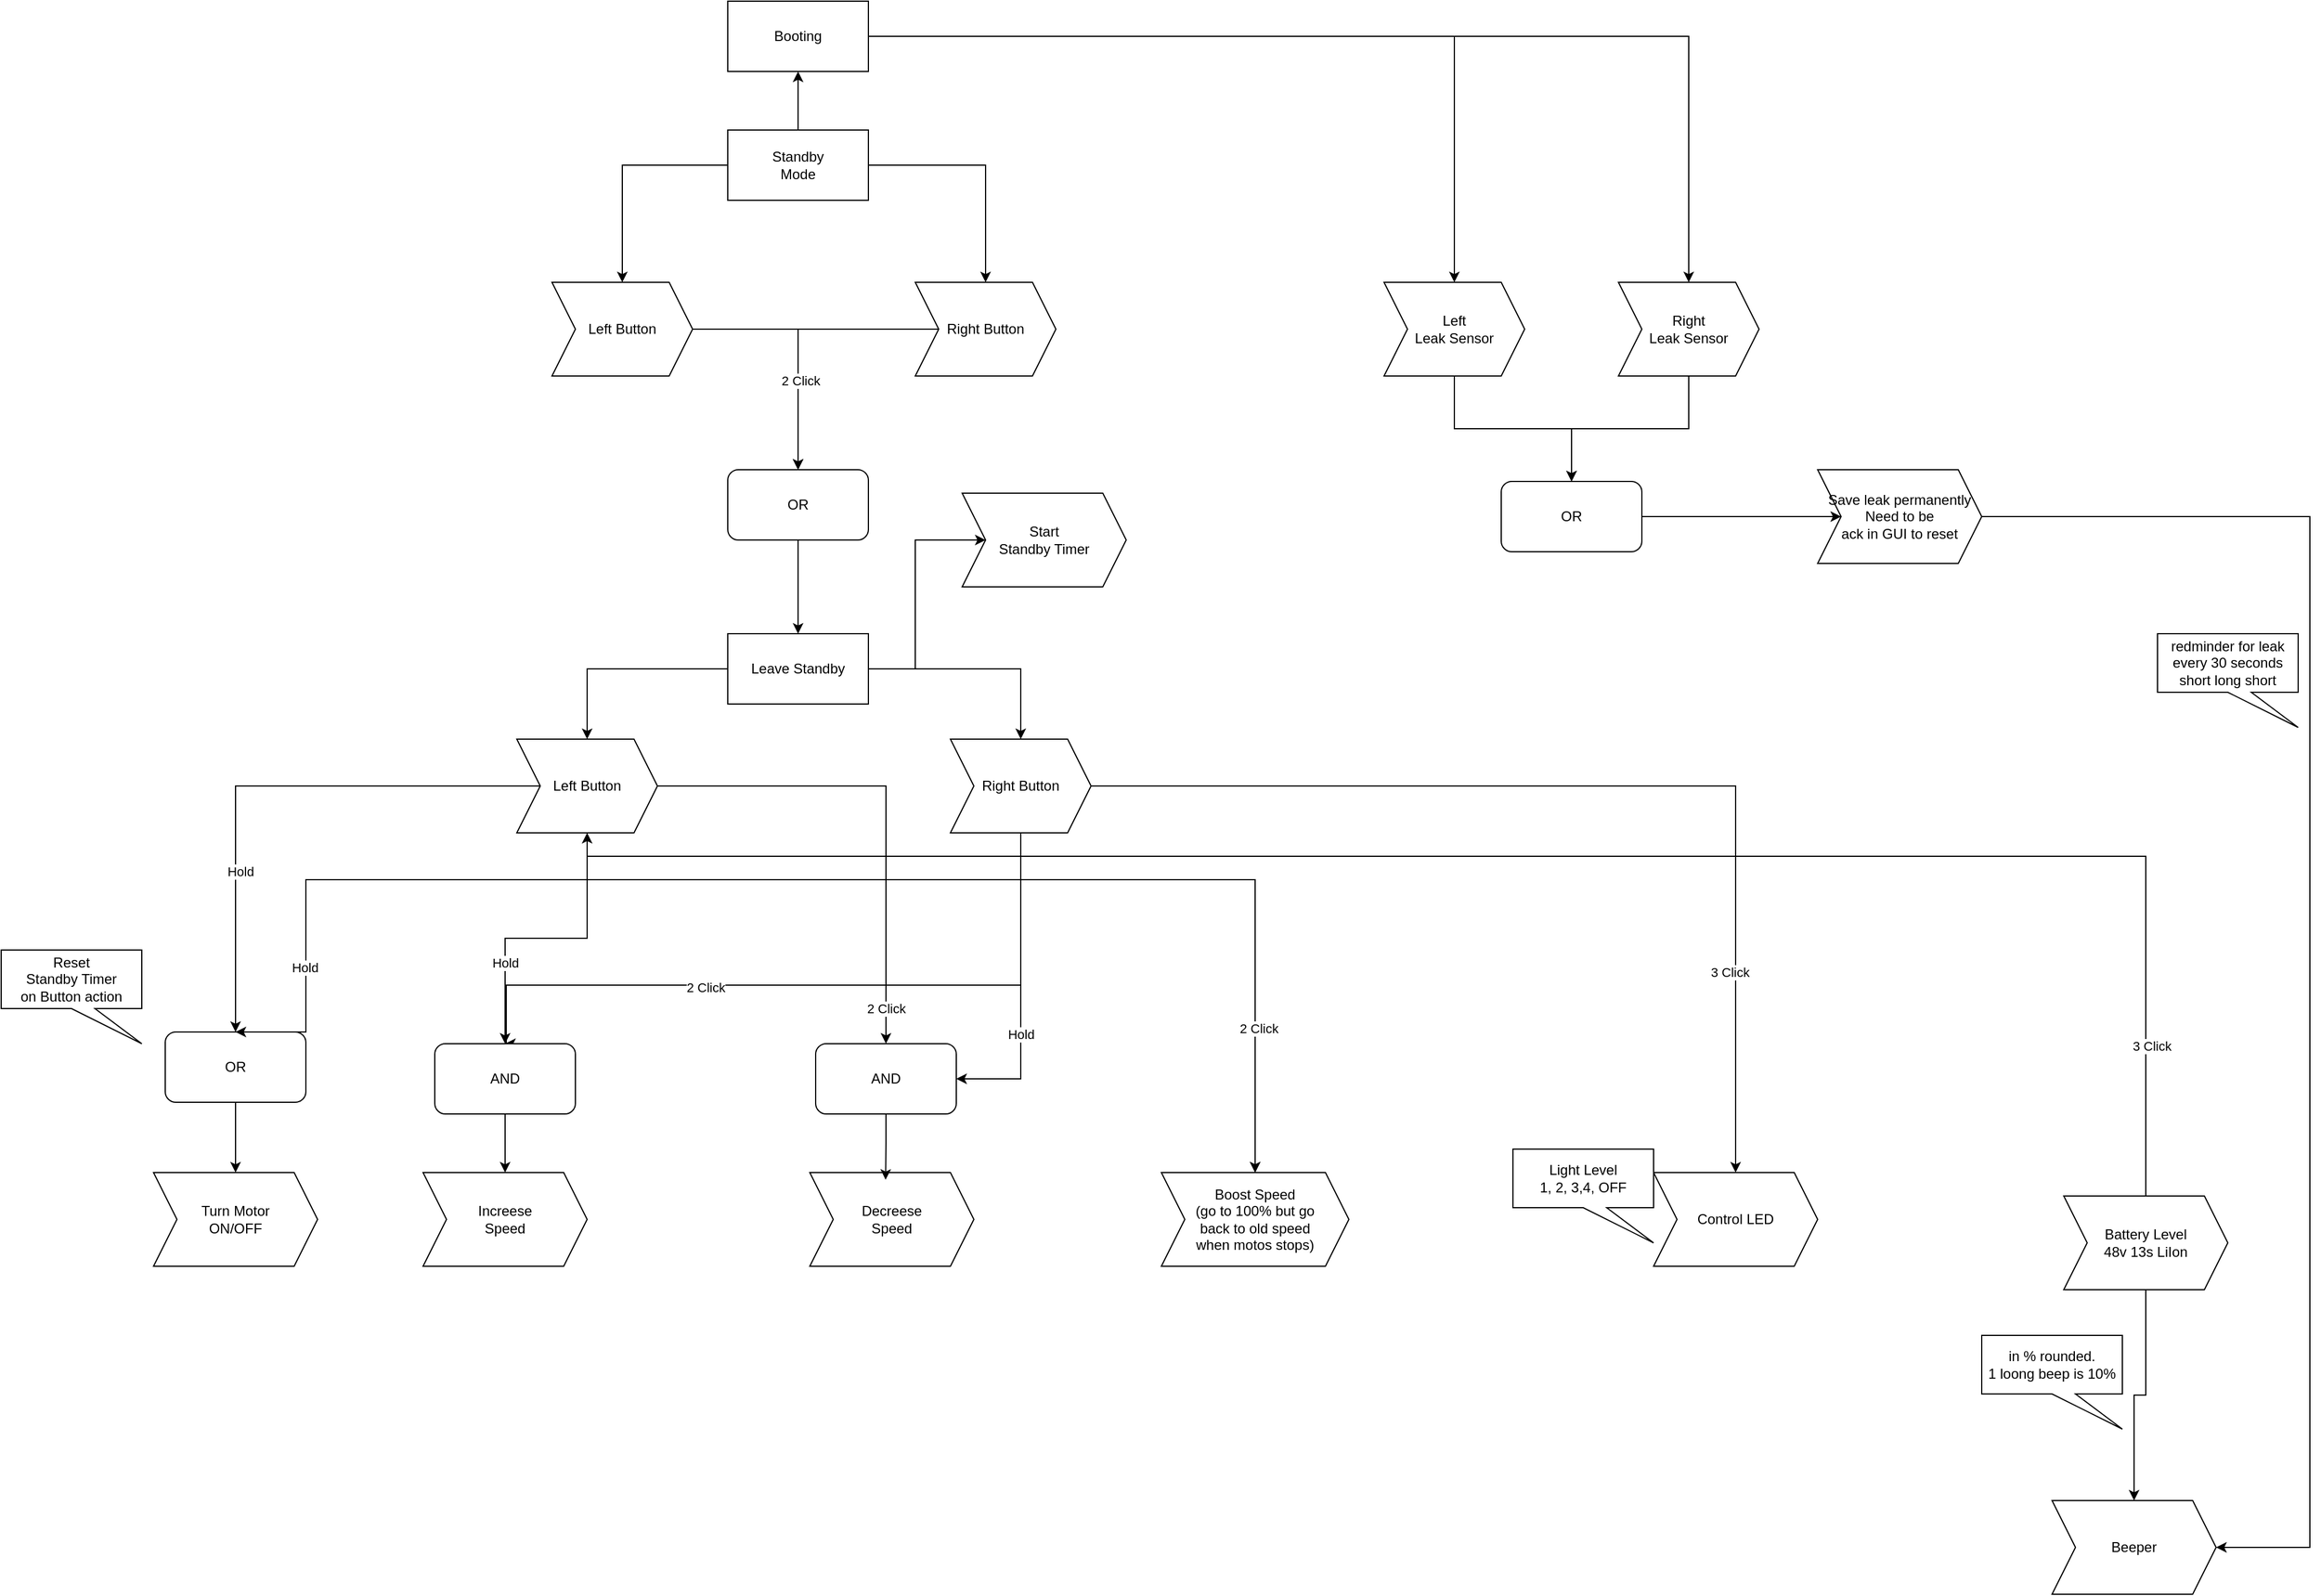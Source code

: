 <mxfile version="21.6.1" type="device">
  <diagram id="C5RBs43oDa-KdzZeNtuy" name="Page-1">
    <mxGraphModel dx="2885" dy="1180" grid="1" gridSize="10" guides="1" tooltips="1" connect="1" arrows="1" fold="1" page="1" pageScale="1" pageWidth="827" pageHeight="1169" math="0" shadow="0">
      <root>
        <mxCell id="WIyWlLk6GJQsqaUBKTNV-0" />
        <mxCell id="WIyWlLk6GJQsqaUBKTNV-1" parent="WIyWlLk6GJQsqaUBKTNV-0" />
        <mxCell id="Yp1p43OJmVTOBkdnjgKH-65" style="edgeStyle=orthogonalEdgeStyle;rounded=0;orthogonalLoop=1;jettySize=auto;html=1;entryX=0.5;entryY=0;entryDx=0;entryDy=0;" parent="WIyWlLk6GJQsqaUBKTNV-1" source="Yp1p43OJmVTOBkdnjgKH-0" target="Yp1p43OJmVTOBkdnjgKH-63" edge="1">
          <mxGeometry relative="1" as="geometry" />
        </mxCell>
        <mxCell id="Yp1p43OJmVTOBkdnjgKH-66" style="edgeStyle=orthogonalEdgeStyle;rounded=0;orthogonalLoop=1;jettySize=auto;html=1;entryX=0.5;entryY=0;entryDx=0;entryDy=0;" parent="WIyWlLk6GJQsqaUBKTNV-1" source="Yp1p43OJmVTOBkdnjgKH-0" target="Yp1p43OJmVTOBkdnjgKH-64" edge="1">
          <mxGeometry relative="1" as="geometry" />
        </mxCell>
        <mxCell id="Yp1p43OJmVTOBkdnjgKH-0" value="Booting" style="rounded=0;whiteSpace=wrap;html=1;" parent="WIyWlLk6GJQsqaUBKTNV-1" vertex="1">
          <mxGeometry x="330" y="30" width="120" height="60" as="geometry" />
        </mxCell>
        <mxCell id="Yp1p43OJmVTOBkdnjgKH-19" style="edgeStyle=orthogonalEdgeStyle;rounded=0;orthogonalLoop=1;jettySize=auto;html=1;entryX=0.5;entryY=0;entryDx=0;entryDy=0;" parent="WIyWlLk6GJQsqaUBKTNV-1" source="Yp1p43OJmVTOBkdnjgKH-1" target="Yp1p43OJmVTOBkdnjgKH-11" edge="1">
          <mxGeometry relative="1" as="geometry" />
        </mxCell>
        <mxCell id="Yp1p43OJmVTOBkdnjgKH-1" value="Left Button" style="shape=step;perimeter=stepPerimeter;whiteSpace=wrap;html=1;fixedSize=1;" parent="WIyWlLk6GJQsqaUBKTNV-1" vertex="1">
          <mxGeometry x="180" y="270" width="120" height="80" as="geometry" />
        </mxCell>
        <mxCell id="Yp1p43OJmVTOBkdnjgKH-20" style="edgeStyle=orthogonalEdgeStyle;rounded=0;orthogonalLoop=1;jettySize=auto;html=1;entryX=0.5;entryY=0;entryDx=0;entryDy=0;" parent="WIyWlLk6GJQsqaUBKTNV-1" source="Yp1p43OJmVTOBkdnjgKH-2" target="Yp1p43OJmVTOBkdnjgKH-11" edge="1">
          <mxGeometry relative="1" as="geometry" />
        </mxCell>
        <mxCell id="Yp1p43OJmVTOBkdnjgKH-21" value="2 Click" style="edgeLabel;html=1;align=center;verticalAlign=middle;resizable=0;points=[];" parent="Yp1p43OJmVTOBkdnjgKH-20" vertex="1" connectable="0">
          <mxGeometry x="0.367" y="2" relative="1" as="geometry">
            <mxPoint as="offset" />
          </mxGeometry>
        </mxCell>
        <mxCell id="Yp1p43OJmVTOBkdnjgKH-2" value="Right Button" style="shape=step;perimeter=stepPerimeter;whiteSpace=wrap;html=1;fixedSize=1;" parent="WIyWlLk6GJQsqaUBKTNV-1" vertex="1">
          <mxGeometry x="490" y="270" width="120" height="80" as="geometry" />
        </mxCell>
        <mxCell id="Yp1p43OJmVTOBkdnjgKH-3" value="Turn Motor &lt;br&gt;ON/OFF" style="shape=step;perimeter=stepPerimeter;whiteSpace=wrap;html=1;fixedSize=1;" parent="WIyWlLk6GJQsqaUBKTNV-1" vertex="1">
          <mxGeometry x="-160" y="1030" width="140" height="80" as="geometry" />
        </mxCell>
        <mxCell id="Yp1p43OJmVTOBkdnjgKH-4" value="Increese&lt;br&gt;Speed" style="shape=step;perimeter=stepPerimeter;whiteSpace=wrap;html=1;fixedSize=1;" parent="WIyWlLk6GJQsqaUBKTNV-1" vertex="1">
          <mxGeometry x="70" y="1030" width="140" height="80" as="geometry" />
        </mxCell>
        <mxCell id="Yp1p43OJmVTOBkdnjgKH-5" value="Decreese&lt;br&gt;Speed" style="shape=step;perimeter=stepPerimeter;whiteSpace=wrap;html=1;fixedSize=1;" parent="WIyWlLk6GJQsqaUBKTNV-1" vertex="1">
          <mxGeometry x="400" y="1030" width="140" height="80" as="geometry" />
        </mxCell>
        <mxCell id="Yp1p43OJmVTOBkdnjgKH-6" value="Boost Speed&lt;br&gt;(go to 100% but go &lt;br&gt;back to old speed&lt;br&gt;when motos stops)" style="shape=step;perimeter=stepPerimeter;whiteSpace=wrap;html=1;fixedSize=1;" parent="WIyWlLk6GJQsqaUBKTNV-1" vertex="1">
          <mxGeometry x="700" y="1030" width="160" height="80" as="geometry" />
        </mxCell>
        <mxCell id="Yp1p43OJmVTOBkdnjgKH-7" value="Control LED" style="shape=step;perimeter=stepPerimeter;whiteSpace=wrap;html=1;fixedSize=1;movable=1;resizable=1;rotatable=1;deletable=1;editable=1;locked=0;connectable=1;" parent="WIyWlLk6GJQsqaUBKTNV-1" vertex="1">
          <mxGeometry x="1120" y="1030" width="140" height="80" as="geometry" />
        </mxCell>
        <mxCell id="Yp1p43OJmVTOBkdnjgKH-9" value="Light Level &lt;br&gt;1, 2, 3,4, OFF" style="shape=callout;whiteSpace=wrap;html=1;perimeter=calloutPerimeter;position2=1;movable=1;resizable=1;rotatable=1;deletable=1;editable=1;locked=0;connectable=1;" parent="WIyWlLk6GJQsqaUBKTNV-1" vertex="1">
          <mxGeometry x="1000" y="1010" width="120" height="80" as="geometry" />
        </mxCell>
        <mxCell id="Yp1p43OJmVTOBkdnjgKH-70" style="edgeStyle=orthogonalEdgeStyle;rounded=0;orthogonalLoop=1;jettySize=auto;html=1;entryX=0;entryY=0.5;entryDx=0;entryDy=0;" parent="WIyWlLk6GJQsqaUBKTNV-1" source="Yp1p43OJmVTOBkdnjgKH-10" target="Yp1p43OJmVTOBkdnjgKH-69" edge="1">
          <mxGeometry relative="1" as="geometry" />
        </mxCell>
        <mxCell id="Yp1p43OJmVTOBkdnjgKH-10" value="OR" style="rounded=1;whiteSpace=wrap;html=1;" parent="WIyWlLk6GJQsqaUBKTNV-1" vertex="1">
          <mxGeometry x="990" y="440" width="120" height="60" as="geometry" />
        </mxCell>
        <mxCell id="Yp1p43OJmVTOBkdnjgKH-22" style="edgeStyle=orthogonalEdgeStyle;rounded=0;orthogonalLoop=1;jettySize=auto;html=1;entryX=0.5;entryY=0;entryDx=0;entryDy=0;" parent="WIyWlLk6GJQsqaUBKTNV-1" source="Yp1p43OJmVTOBkdnjgKH-11" target="Yp1p43OJmVTOBkdnjgKH-18" edge="1">
          <mxGeometry relative="1" as="geometry" />
        </mxCell>
        <mxCell id="Yp1p43OJmVTOBkdnjgKH-11" value="OR" style="rounded=1;whiteSpace=wrap;html=1;" parent="WIyWlLk6GJQsqaUBKTNV-1" vertex="1">
          <mxGeometry x="330" y="430" width="120" height="60" as="geometry" />
        </mxCell>
        <mxCell id="Yp1p43OJmVTOBkdnjgKH-15" style="edgeStyle=orthogonalEdgeStyle;rounded=0;orthogonalLoop=1;jettySize=auto;html=1;entryX=0.5;entryY=1;entryDx=0;entryDy=0;" parent="WIyWlLk6GJQsqaUBKTNV-1" source="Yp1p43OJmVTOBkdnjgKH-12" target="Yp1p43OJmVTOBkdnjgKH-0" edge="1">
          <mxGeometry relative="1" as="geometry" />
        </mxCell>
        <mxCell id="Yp1p43OJmVTOBkdnjgKH-16" style="edgeStyle=orthogonalEdgeStyle;rounded=0;orthogonalLoop=1;jettySize=auto;html=1;entryX=0.5;entryY=0;entryDx=0;entryDy=0;" parent="WIyWlLk6GJQsqaUBKTNV-1" source="Yp1p43OJmVTOBkdnjgKH-12" target="Yp1p43OJmVTOBkdnjgKH-1" edge="1">
          <mxGeometry relative="1" as="geometry" />
        </mxCell>
        <mxCell id="Yp1p43OJmVTOBkdnjgKH-17" style="edgeStyle=orthogonalEdgeStyle;rounded=0;orthogonalLoop=1;jettySize=auto;html=1;entryX=0.5;entryY=0;entryDx=0;entryDy=0;" parent="WIyWlLk6GJQsqaUBKTNV-1" source="Yp1p43OJmVTOBkdnjgKH-12" target="Yp1p43OJmVTOBkdnjgKH-2" edge="1">
          <mxGeometry relative="1" as="geometry" />
        </mxCell>
        <mxCell id="Yp1p43OJmVTOBkdnjgKH-12" value="Standby&lt;br&gt;Mode" style="rounded=0;whiteSpace=wrap;html=1;" parent="WIyWlLk6GJQsqaUBKTNV-1" vertex="1">
          <mxGeometry x="330" y="140" width="120" height="60" as="geometry" />
        </mxCell>
        <mxCell id="Yp1p43OJmVTOBkdnjgKH-29" style="edgeStyle=orthogonalEdgeStyle;rounded=0;orthogonalLoop=1;jettySize=auto;html=1;entryX=0.5;entryY=0;entryDx=0;entryDy=0;" parent="WIyWlLk6GJQsqaUBKTNV-1" source="Yp1p43OJmVTOBkdnjgKH-18" target="Yp1p43OJmVTOBkdnjgKH-25" edge="1">
          <mxGeometry relative="1" as="geometry" />
        </mxCell>
        <mxCell id="Yp1p43OJmVTOBkdnjgKH-30" style="edgeStyle=orthogonalEdgeStyle;rounded=0;orthogonalLoop=1;jettySize=auto;html=1;entryX=0.5;entryY=0;entryDx=0;entryDy=0;" parent="WIyWlLk6GJQsqaUBKTNV-1" source="Yp1p43OJmVTOBkdnjgKH-18" target="Yp1p43OJmVTOBkdnjgKH-26" edge="1">
          <mxGeometry relative="1" as="geometry" />
        </mxCell>
        <mxCell id="Yp1p43OJmVTOBkdnjgKH-51" style="edgeStyle=orthogonalEdgeStyle;rounded=0;orthogonalLoop=1;jettySize=auto;html=1;entryX=0;entryY=0.5;entryDx=0;entryDy=0;" parent="WIyWlLk6GJQsqaUBKTNV-1" source="Yp1p43OJmVTOBkdnjgKH-18" target="Yp1p43OJmVTOBkdnjgKH-50" edge="1">
          <mxGeometry relative="1" as="geometry">
            <Array as="points">
              <mxPoint x="490" y="600" />
              <mxPoint x="490" y="490" />
            </Array>
          </mxGeometry>
        </mxCell>
        <mxCell id="Yp1p43OJmVTOBkdnjgKH-18" value="Leave Standby" style="rounded=0;whiteSpace=wrap;html=1;" parent="WIyWlLk6GJQsqaUBKTNV-1" vertex="1">
          <mxGeometry x="330" y="570" width="120" height="60" as="geometry" />
        </mxCell>
        <mxCell id="Yp1p43OJmVTOBkdnjgKH-33" style="edgeStyle=orthogonalEdgeStyle;rounded=0;orthogonalLoop=1;jettySize=auto;html=1;entryX=0.5;entryY=0;entryDx=0;entryDy=0;" parent="WIyWlLk6GJQsqaUBKTNV-1" source="Yp1p43OJmVTOBkdnjgKH-23" target="Yp1p43OJmVTOBkdnjgKH-3" edge="1">
          <mxGeometry relative="1" as="geometry" />
        </mxCell>
        <mxCell id="Yp1p43OJmVTOBkdnjgKH-23" value="OR" style="rounded=1;whiteSpace=wrap;html=1;" parent="WIyWlLk6GJQsqaUBKTNV-1" vertex="1">
          <mxGeometry x="-150" y="910" width="120" height="60" as="geometry" />
        </mxCell>
        <mxCell id="Yp1p43OJmVTOBkdnjgKH-27" style="edgeStyle=orthogonalEdgeStyle;rounded=0;orthogonalLoop=1;jettySize=auto;html=1;" parent="WIyWlLk6GJQsqaUBKTNV-1" source="Yp1p43OJmVTOBkdnjgKH-25" target="Yp1p43OJmVTOBkdnjgKH-23" edge="1">
          <mxGeometry relative="1" as="geometry" />
        </mxCell>
        <mxCell id="Yp1p43OJmVTOBkdnjgKH-31" value="Hold" style="edgeLabel;html=1;align=center;verticalAlign=middle;resizable=0;points=[];" parent="Yp1p43OJmVTOBkdnjgKH-27" vertex="1" connectable="0">
          <mxGeometry x="0.418" y="4" relative="1" as="geometry">
            <mxPoint as="offset" />
          </mxGeometry>
        </mxCell>
        <mxCell id="Yp1p43OJmVTOBkdnjgKH-36" style="edgeStyle=orthogonalEdgeStyle;rounded=0;orthogonalLoop=1;jettySize=auto;html=1;entryX=0.5;entryY=0;entryDx=0;entryDy=0;" parent="WIyWlLk6GJQsqaUBKTNV-1" source="Yp1p43OJmVTOBkdnjgKH-25" target="Yp1p43OJmVTOBkdnjgKH-37" edge="1">
          <mxGeometry relative="1" as="geometry">
            <mxPoint x="180" y="830" as="targetPoint" />
          </mxGeometry>
        </mxCell>
        <mxCell id="Yp1p43OJmVTOBkdnjgKH-40" value="Hold" style="edgeLabel;html=1;align=center;verticalAlign=middle;resizable=0;points=[];" parent="Yp1p43OJmVTOBkdnjgKH-36" vertex="1" connectable="0">
          <mxGeometry x="0.449" relative="1" as="geometry">
            <mxPoint as="offset" />
          </mxGeometry>
        </mxCell>
        <mxCell id="Yp1p43OJmVTOBkdnjgKH-45" style="edgeStyle=orthogonalEdgeStyle;rounded=0;orthogonalLoop=1;jettySize=auto;html=1;entryX=0.5;entryY=0;entryDx=0;entryDy=0;" parent="WIyWlLk6GJQsqaUBKTNV-1" source="Yp1p43OJmVTOBkdnjgKH-25" target="Yp1p43OJmVTOBkdnjgKH-42" edge="1">
          <mxGeometry relative="1" as="geometry" />
        </mxCell>
        <mxCell id="Yp1p43OJmVTOBkdnjgKH-48" value="2 Click" style="edgeLabel;html=1;align=center;verticalAlign=middle;resizable=0;points=[];" parent="Yp1p43OJmVTOBkdnjgKH-45" vertex="1" connectable="0">
          <mxGeometry x="0.853" relative="1" as="geometry">
            <mxPoint as="offset" />
          </mxGeometry>
        </mxCell>
        <mxCell id="Yp1p43OJmVTOBkdnjgKH-52" style="edgeStyle=orthogonalEdgeStyle;rounded=0;orthogonalLoop=1;jettySize=auto;html=1;entryX=0.5;entryY=0;entryDx=0;entryDy=0;" parent="WIyWlLk6GJQsqaUBKTNV-1" source="Yp1p43OJmVTOBkdnjgKH-25" target="Yp1p43OJmVTOBkdnjgKH-6" edge="1">
          <mxGeometry relative="1" as="geometry">
            <Array as="points">
              <mxPoint x="210" y="780" />
              <mxPoint x="780" y="780" />
            </Array>
          </mxGeometry>
        </mxCell>
        <mxCell id="Yp1p43OJmVTOBkdnjgKH-25" value="Left Button" style="shape=step;perimeter=stepPerimeter;whiteSpace=wrap;html=1;fixedSize=1;" parent="WIyWlLk6GJQsqaUBKTNV-1" vertex="1">
          <mxGeometry x="150" y="660" width="120" height="80" as="geometry" />
        </mxCell>
        <mxCell id="Yp1p43OJmVTOBkdnjgKH-28" style="edgeStyle=orthogonalEdgeStyle;rounded=0;orthogonalLoop=1;jettySize=auto;html=1;entryX=0.5;entryY=0;entryDx=0;entryDy=0;" parent="WIyWlLk6GJQsqaUBKTNV-1" source="Yp1p43OJmVTOBkdnjgKH-26" target="Yp1p43OJmVTOBkdnjgKH-23" edge="1">
          <mxGeometry relative="1" as="geometry">
            <Array as="points">
              <mxPoint x="580" y="780" />
              <mxPoint x="-30" y="780" />
            </Array>
          </mxGeometry>
        </mxCell>
        <mxCell id="Yp1p43OJmVTOBkdnjgKH-32" value="Hold" style="edgeLabel;html=1;align=center;verticalAlign=middle;resizable=0;points=[];" parent="Yp1p43OJmVTOBkdnjgKH-28" vertex="1" connectable="0">
          <mxGeometry x="0.726" y="-1" relative="1" as="geometry">
            <mxPoint as="offset" />
          </mxGeometry>
        </mxCell>
        <mxCell id="Yp1p43OJmVTOBkdnjgKH-38" style="edgeStyle=orthogonalEdgeStyle;rounded=0;orthogonalLoop=1;jettySize=auto;html=1;" parent="WIyWlLk6GJQsqaUBKTNV-1" source="Yp1p43OJmVTOBkdnjgKH-26" edge="1">
          <mxGeometry relative="1" as="geometry">
            <mxPoint x="140" y="920" as="targetPoint" />
            <Array as="points">
              <mxPoint x="580" y="870" />
              <mxPoint x="141" y="870" />
              <mxPoint x="141" y="920" />
            </Array>
          </mxGeometry>
        </mxCell>
        <mxCell id="Yp1p43OJmVTOBkdnjgKH-39" value="2 Click" style="edgeLabel;html=1;align=center;verticalAlign=middle;resizable=0;points=[];" parent="Yp1p43OJmVTOBkdnjgKH-38" vertex="1" connectable="0">
          <mxGeometry x="0.289" y="2" relative="1" as="geometry">
            <mxPoint as="offset" />
          </mxGeometry>
        </mxCell>
        <mxCell id="Yp1p43OJmVTOBkdnjgKH-46" style="edgeStyle=orthogonalEdgeStyle;rounded=0;orthogonalLoop=1;jettySize=auto;html=1;entryX=1;entryY=0.5;entryDx=0;entryDy=0;" parent="WIyWlLk6GJQsqaUBKTNV-1" source="Yp1p43OJmVTOBkdnjgKH-26" target="Yp1p43OJmVTOBkdnjgKH-42" edge="1">
          <mxGeometry relative="1" as="geometry" />
        </mxCell>
        <mxCell id="Yp1p43OJmVTOBkdnjgKH-47" value="Hold" style="edgeLabel;html=1;align=center;verticalAlign=middle;resizable=0;points=[];" parent="Yp1p43OJmVTOBkdnjgKH-46" vertex="1" connectable="0">
          <mxGeometry x="0.298" relative="1" as="geometry">
            <mxPoint as="offset" />
          </mxGeometry>
        </mxCell>
        <mxCell id="Yp1p43OJmVTOBkdnjgKH-53" style="edgeStyle=orthogonalEdgeStyle;rounded=0;orthogonalLoop=1;jettySize=auto;html=1;entryX=0.5;entryY=0;entryDx=0;entryDy=0;" parent="WIyWlLk6GJQsqaUBKTNV-1" source="Yp1p43OJmVTOBkdnjgKH-26" target="Yp1p43OJmVTOBkdnjgKH-6" edge="1">
          <mxGeometry relative="1" as="geometry">
            <Array as="points">
              <mxPoint x="580" y="780" />
              <mxPoint x="780" y="780" />
            </Array>
          </mxGeometry>
        </mxCell>
        <mxCell id="Yp1p43OJmVTOBkdnjgKH-54" value="2 Click" style="edgeLabel;html=1;align=center;verticalAlign=middle;resizable=0;points=[];" parent="Yp1p43OJmVTOBkdnjgKH-53" vertex="1" connectable="0">
          <mxGeometry x="0.495" y="3" relative="1" as="geometry">
            <mxPoint as="offset" />
          </mxGeometry>
        </mxCell>
        <mxCell id="Yp1p43OJmVTOBkdnjgKH-55" style="edgeStyle=orthogonalEdgeStyle;rounded=0;orthogonalLoop=1;jettySize=auto;html=1;entryX=0.5;entryY=0;entryDx=0;entryDy=0;" parent="WIyWlLk6GJQsqaUBKTNV-1" source="Yp1p43OJmVTOBkdnjgKH-26" target="Yp1p43OJmVTOBkdnjgKH-7" edge="1">
          <mxGeometry relative="1" as="geometry" />
        </mxCell>
        <mxCell id="Yp1p43OJmVTOBkdnjgKH-56" value="3 Click" style="edgeLabel;html=1;align=center;verticalAlign=middle;resizable=0;points=[];" parent="Yp1p43OJmVTOBkdnjgKH-55" vertex="1" connectable="0">
          <mxGeometry x="0.611" y="-5" relative="1" as="geometry">
            <mxPoint as="offset" />
          </mxGeometry>
        </mxCell>
        <mxCell id="Yp1p43OJmVTOBkdnjgKH-26" value="Right Button" style="shape=step;perimeter=stepPerimeter;whiteSpace=wrap;html=1;fixedSize=1;" parent="WIyWlLk6GJQsqaUBKTNV-1" vertex="1">
          <mxGeometry x="520" y="660" width="120" height="80" as="geometry" />
        </mxCell>
        <mxCell id="Yp1p43OJmVTOBkdnjgKH-41" style="edgeStyle=orthogonalEdgeStyle;rounded=0;orthogonalLoop=1;jettySize=auto;html=1;" parent="WIyWlLk6GJQsqaUBKTNV-1" source="Yp1p43OJmVTOBkdnjgKH-37" target="Yp1p43OJmVTOBkdnjgKH-4" edge="1">
          <mxGeometry relative="1" as="geometry" />
        </mxCell>
        <mxCell id="Yp1p43OJmVTOBkdnjgKH-37" value="AND" style="rounded=1;whiteSpace=wrap;html=1;" parent="WIyWlLk6GJQsqaUBKTNV-1" vertex="1">
          <mxGeometry x="80" y="920" width="120" height="60" as="geometry" />
        </mxCell>
        <mxCell id="Yp1p43OJmVTOBkdnjgKH-43" style="edgeStyle=orthogonalEdgeStyle;rounded=0;orthogonalLoop=1;jettySize=auto;html=1;entryX=0.462;entryY=0.077;entryDx=0;entryDy=0;entryPerimeter=0;" parent="WIyWlLk6GJQsqaUBKTNV-1" source="Yp1p43OJmVTOBkdnjgKH-42" target="Yp1p43OJmVTOBkdnjgKH-5" edge="1">
          <mxGeometry relative="1" as="geometry" />
        </mxCell>
        <mxCell id="Yp1p43OJmVTOBkdnjgKH-42" value="AND" style="rounded=1;whiteSpace=wrap;html=1;" parent="WIyWlLk6GJQsqaUBKTNV-1" vertex="1">
          <mxGeometry x="405" y="920" width="120" height="60" as="geometry" />
        </mxCell>
        <mxCell id="Yp1p43OJmVTOBkdnjgKH-49" value="Reset &lt;br&gt;Standby Timer&lt;br&gt;on Button action" style="shape=callout;whiteSpace=wrap;html=1;perimeter=calloutPerimeter;position2=1;movable=1;resizable=1;rotatable=1;deletable=1;editable=1;locked=0;connectable=1;" parent="WIyWlLk6GJQsqaUBKTNV-1" vertex="1">
          <mxGeometry x="-290" y="840" width="120" height="80" as="geometry" />
        </mxCell>
        <mxCell id="Yp1p43OJmVTOBkdnjgKH-50" value="Start &lt;br&gt;Standby Timer" style="shape=step;perimeter=stepPerimeter;whiteSpace=wrap;html=1;fixedSize=1;" parent="WIyWlLk6GJQsqaUBKTNV-1" vertex="1">
          <mxGeometry x="530" y="450" width="140" height="80" as="geometry" />
        </mxCell>
        <mxCell id="Yp1p43OJmVTOBkdnjgKH-60" style="edgeStyle=orthogonalEdgeStyle;rounded=0;orthogonalLoop=1;jettySize=auto;html=1;" parent="WIyWlLk6GJQsqaUBKTNV-1" source="Yp1p43OJmVTOBkdnjgKH-57" target="Yp1p43OJmVTOBkdnjgKH-59" edge="1">
          <mxGeometry relative="1" as="geometry" />
        </mxCell>
        <mxCell id="Yp1p43OJmVTOBkdnjgKH-61" style="edgeStyle=orthogonalEdgeStyle;rounded=0;orthogonalLoop=1;jettySize=auto;html=1;" parent="WIyWlLk6GJQsqaUBKTNV-1" source="Yp1p43OJmVTOBkdnjgKH-57" target="Yp1p43OJmVTOBkdnjgKH-25" edge="1">
          <mxGeometry relative="1" as="geometry">
            <Array as="points">
              <mxPoint x="1540" y="760" />
              <mxPoint x="210" y="760" />
            </Array>
          </mxGeometry>
        </mxCell>
        <mxCell id="Yp1p43OJmVTOBkdnjgKH-62" value="3 Click" style="edgeLabel;html=1;align=center;verticalAlign=middle;resizable=0;points=[];" parent="Yp1p43OJmVTOBkdnjgKH-61" vertex="1" connectable="0">
          <mxGeometry x="-0.844" y="-5" relative="1" as="geometry">
            <mxPoint as="offset" />
          </mxGeometry>
        </mxCell>
        <mxCell id="Yp1p43OJmVTOBkdnjgKH-57" value="Battery Level&lt;br&gt;48v 13s LiIon" style="shape=step;perimeter=stepPerimeter;whiteSpace=wrap;html=1;fixedSize=1;movable=1;resizable=1;rotatable=1;deletable=1;editable=1;locked=0;connectable=1;" parent="WIyWlLk6GJQsqaUBKTNV-1" vertex="1">
          <mxGeometry x="1470" y="1050" width="140" height="80" as="geometry" />
        </mxCell>
        <mxCell id="Yp1p43OJmVTOBkdnjgKH-58" value="in % rounded.&lt;br&gt;1 loong beep is 10%" style="shape=callout;whiteSpace=wrap;html=1;perimeter=calloutPerimeter;position2=1;movable=1;resizable=1;rotatable=1;deletable=1;editable=1;locked=0;connectable=1;" parent="WIyWlLk6GJQsqaUBKTNV-1" vertex="1">
          <mxGeometry x="1400" y="1169" width="120" height="80" as="geometry" />
        </mxCell>
        <mxCell id="Yp1p43OJmVTOBkdnjgKH-59" value="Beeper" style="shape=step;perimeter=stepPerimeter;whiteSpace=wrap;html=1;fixedSize=1;movable=1;resizable=1;rotatable=1;deletable=1;editable=1;locked=0;connectable=1;" parent="WIyWlLk6GJQsqaUBKTNV-1" vertex="1">
          <mxGeometry x="1460" y="1310" width="140" height="80" as="geometry" />
        </mxCell>
        <mxCell id="Yp1p43OJmVTOBkdnjgKH-67" style="edgeStyle=orthogonalEdgeStyle;rounded=0;orthogonalLoop=1;jettySize=auto;html=1;entryX=0.5;entryY=0;entryDx=0;entryDy=0;" parent="WIyWlLk6GJQsqaUBKTNV-1" source="Yp1p43OJmVTOBkdnjgKH-63" target="Yp1p43OJmVTOBkdnjgKH-10" edge="1">
          <mxGeometry relative="1" as="geometry" />
        </mxCell>
        <mxCell id="Yp1p43OJmVTOBkdnjgKH-63" value="Left &lt;br&gt;Leak Sensor" style="shape=step;perimeter=stepPerimeter;whiteSpace=wrap;html=1;fixedSize=1;" parent="WIyWlLk6GJQsqaUBKTNV-1" vertex="1">
          <mxGeometry x="890" y="270" width="120" height="80" as="geometry" />
        </mxCell>
        <mxCell id="Yp1p43OJmVTOBkdnjgKH-68" style="edgeStyle=orthogonalEdgeStyle;rounded=0;orthogonalLoop=1;jettySize=auto;html=1;entryX=0.5;entryY=0;entryDx=0;entryDy=0;" parent="WIyWlLk6GJQsqaUBKTNV-1" source="Yp1p43OJmVTOBkdnjgKH-64" target="Yp1p43OJmVTOBkdnjgKH-10" edge="1">
          <mxGeometry relative="1" as="geometry" />
        </mxCell>
        <mxCell id="Yp1p43OJmVTOBkdnjgKH-64" value="Right&lt;br&gt;Leak Sensor" style="shape=step;perimeter=stepPerimeter;whiteSpace=wrap;html=1;fixedSize=1;" parent="WIyWlLk6GJQsqaUBKTNV-1" vertex="1">
          <mxGeometry x="1090" y="270" width="120" height="80" as="geometry" />
        </mxCell>
        <mxCell id="Yp1p43OJmVTOBkdnjgKH-71" style="edgeStyle=orthogonalEdgeStyle;rounded=0;orthogonalLoop=1;jettySize=auto;html=1;" parent="WIyWlLk6GJQsqaUBKTNV-1" source="Yp1p43OJmVTOBkdnjgKH-69" target="Yp1p43OJmVTOBkdnjgKH-59" edge="1">
          <mxGeometry relative="1" as="geometry">
            <Array as="points">
              <mxPoint x="1680" y="470" />
              <mxPoint x="1680" y="1350" />
            </Array>
          </mxGeometry>
        </mxCell>
        <mxCell id="Yp1p43OJmVTOBkdnjgKH-69" value="Save leak permanently&lt;br&gt;Need to be &lt;br&gt;ack in GUI to reset" style="shape=step;perimeter=stepPerimeter;whiteSpace=wrap;html=1;fixedSize=1;" parent="WIyWlLk6GJQsqaUBKTNV-1" vertex="1">
          <mxGeometry x="1260" y="430" width="140" height="80" as="geometry" />
        </mxCell>
        <mxCell id="Yp1p43OJmVTOBkdnjgKH-72" value="redminder for leak every 30 seconds&lt;br&gt;short long short" style="shape=callout;whiteSpace=wrap;html=1;perimeter=calloutPerimeter;position2=1;movable=1;resizable=1;rotatable=1;deletable=1;editable=1;locked=0;connectable=1;" parent="WIyWlLk6GJQsqaUBKTNV-1" vertex="1">
          <mxGeometry x="1550" y="570" width="120" height="80" as="geometry" />
        </mxCell>
      </root>
    </mxGraphModel>
  </diagram>
</mxfile>
